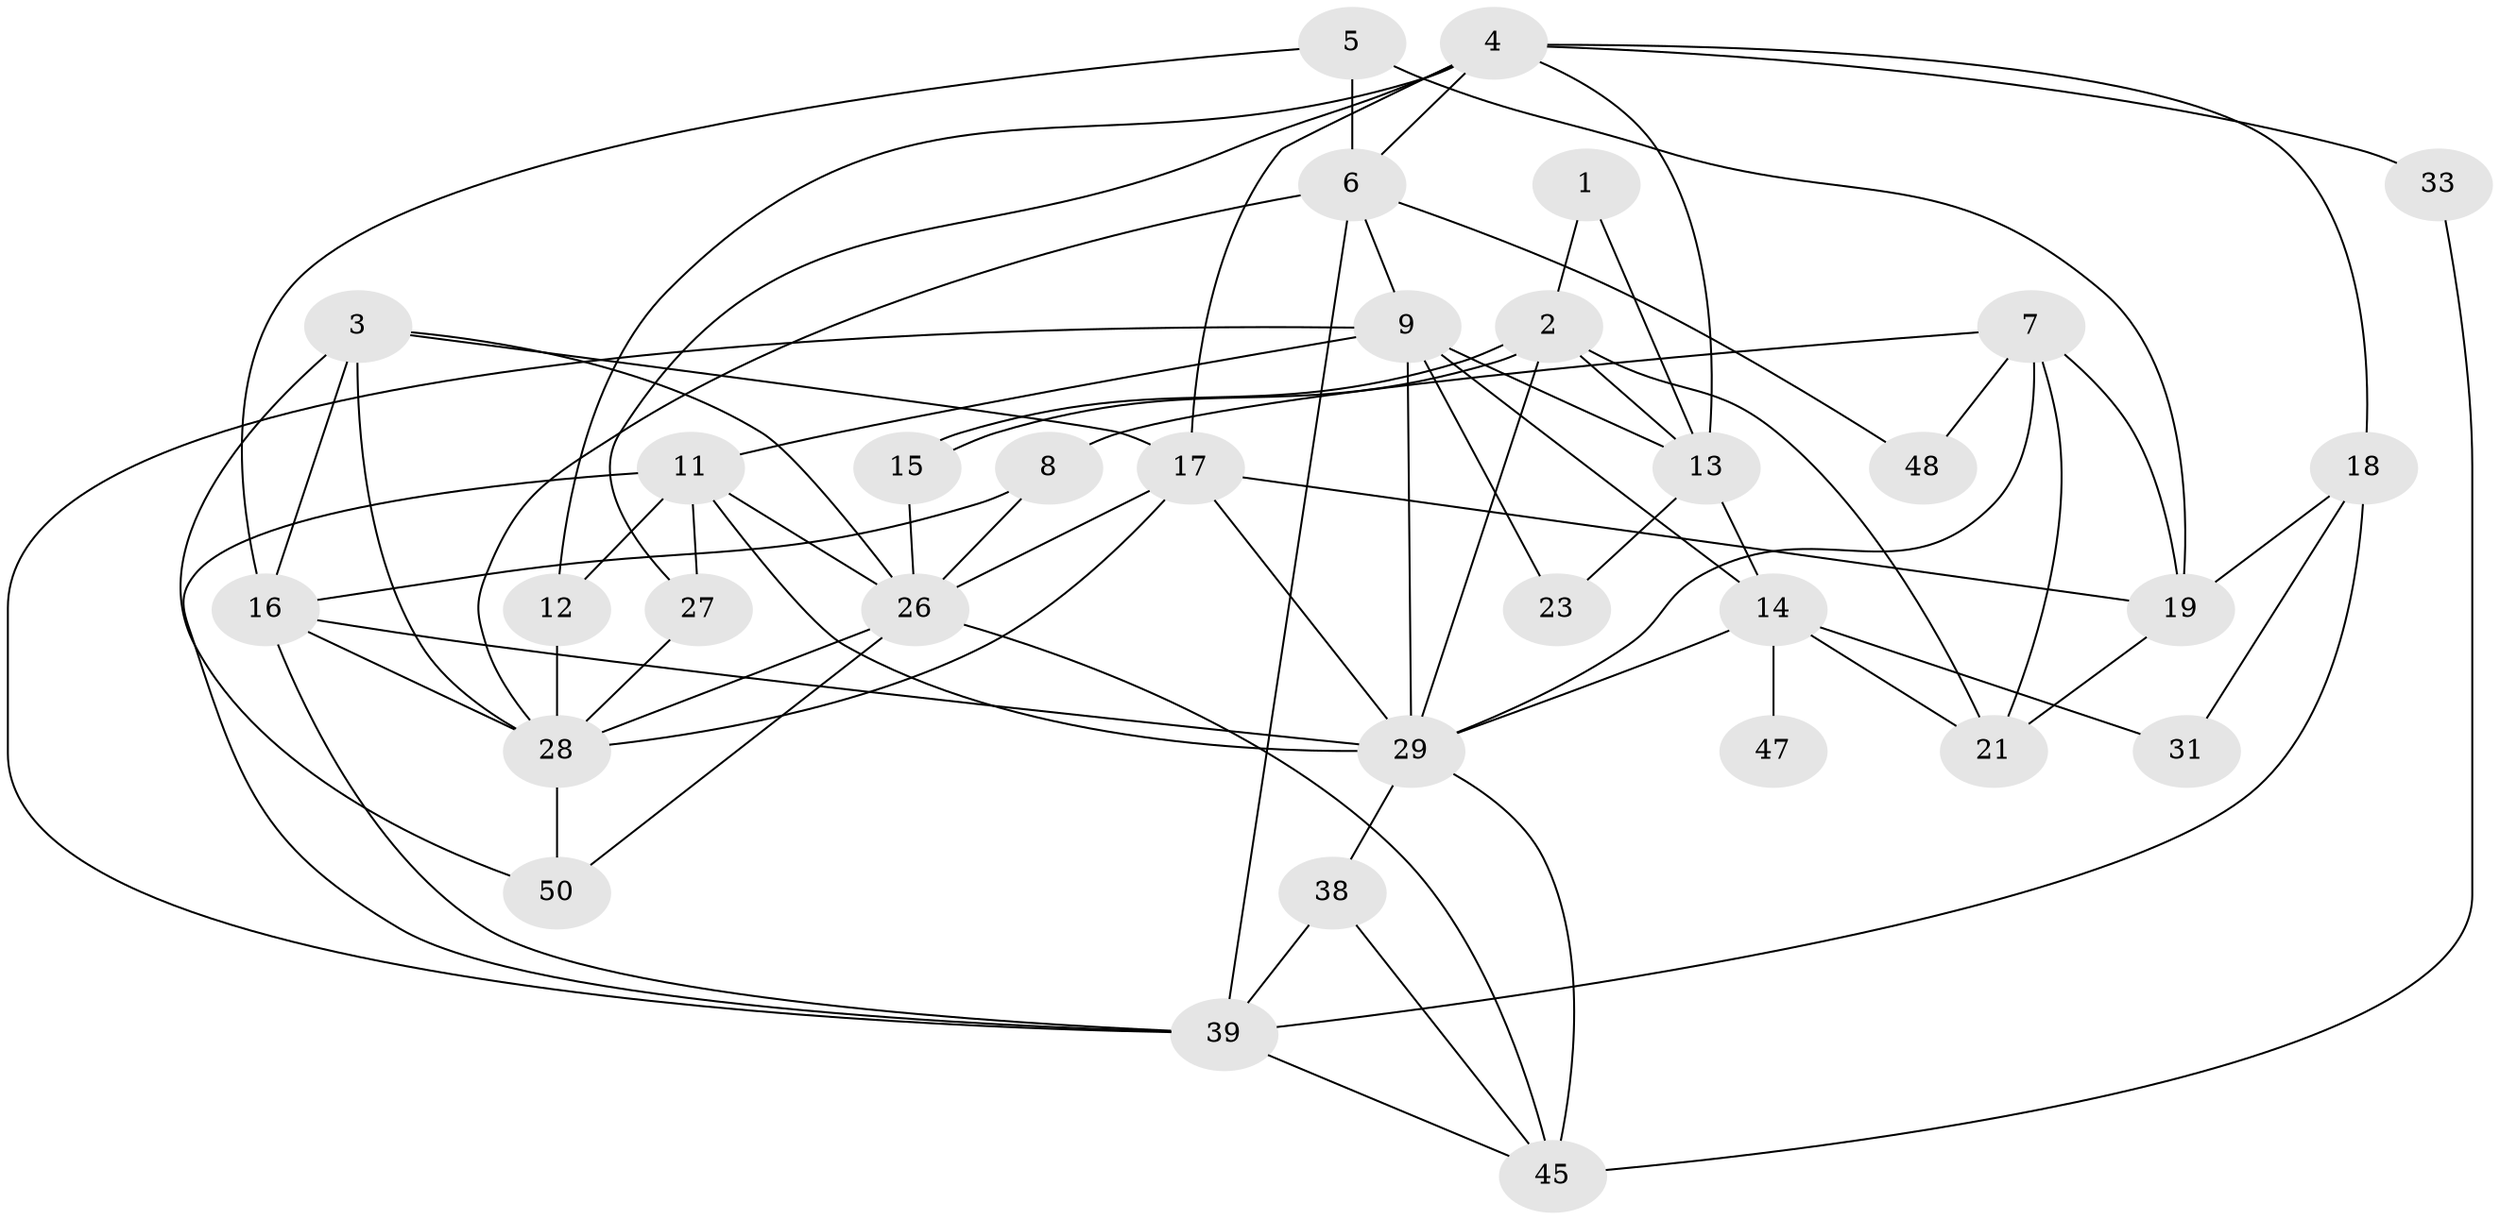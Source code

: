 // original degree distribution, {2: 0.14, 4: 0.24, 3: 0.28, 7: 0.06, 5: 0.18, 6: 0.1}
// Generated by graph-tools (version 1.1) at 2025/42/03/06/25 10:42:01]
// undirected, 32 vertices, 74 edges
graph export_dot {
graph [start="1"]
  node [color=gray90,style=filled];
  1;
  2 [super="+32"];
  3 [super="+24"];
  4 [super="+46"];
  5;
  6 [super="+30"];
  7 [super="+10"];
  8;
  9 [super="+25"];
  11 [super="+40"];
  12;
  13 [super="+20"];
  14 [super="+34"];
  15;
  16 [super="+36"];
  17 [super="+22"];
  18;
  19 [super="+35"];
  21;
  23;
  26 [super="+37"];
  27;
  28 [super="+41"];
  29 [super="+44"];
  31;
  33 [super="+42"];
  38;
  39 [super="+43"];
  45 [super="+49"];
  47;
  48;
  50;
  1 -- 13;
  1 -- 2;
  2 -- 15;
  2 -- 15;
  2 -- 29;
  2 -- 21;
  2 -- 13;
  3 -- 16;
  3 -- 17;
  3 -- 26;
  3 -- 28;
  3 -- 50;
  4 -- 12;
  4 -- 17;
  4 -- 27 [weight=2];
  4 -- 33 [weight=2];
  4 -- 13;
  4 -- 18;
  4 -- 6;
  5 -- 6 [weight=2];
  5 -- 16;
  5 -- 19;
  6 -- 48;
  6 -- 9;
  6 -- 28;
  6 -- 39;
  7 -- 8;
  7 -- 29;
  7 -- 19;
  7 -- 48;
  7 -- 21;
  8 -- 16;
  8 -- 26;
  9 -- 11;
  9 -- 13;
  9 -- 39;
  9 -- 23;
  9 -- 14;
  9 -- 29;
  11 -- 27;
  11 -- 39;
  11 -- 12;
  11 -- 29;
  11 -- 26;
  12 -- 28;
  13 -- 23;
  13 -- 14;
  14 -- 29;
  14 -- 21;
  14 -- 31;
  14 -- 47 [weight=2];
  15 -- 26;
  16 -- 39;
  16 -- 28;
  16 -- 29;
  17 -- 28;
  17 -- 26;
  17 -- 19;
  17 -- 29;
  18 -- 19;
  18 -- 31;
  18 -- 39;
  19 -- 21;
  26 -- 50;
  26 -- 28;
  26 -- 45;
  27 -- 28;
  28 -- 50;
  29 -- 38;
  29 -- 45 [weight=2];
  33 -- 45;
  38 -- 45;
  38 -- 39;
  39 -- 45;
}
